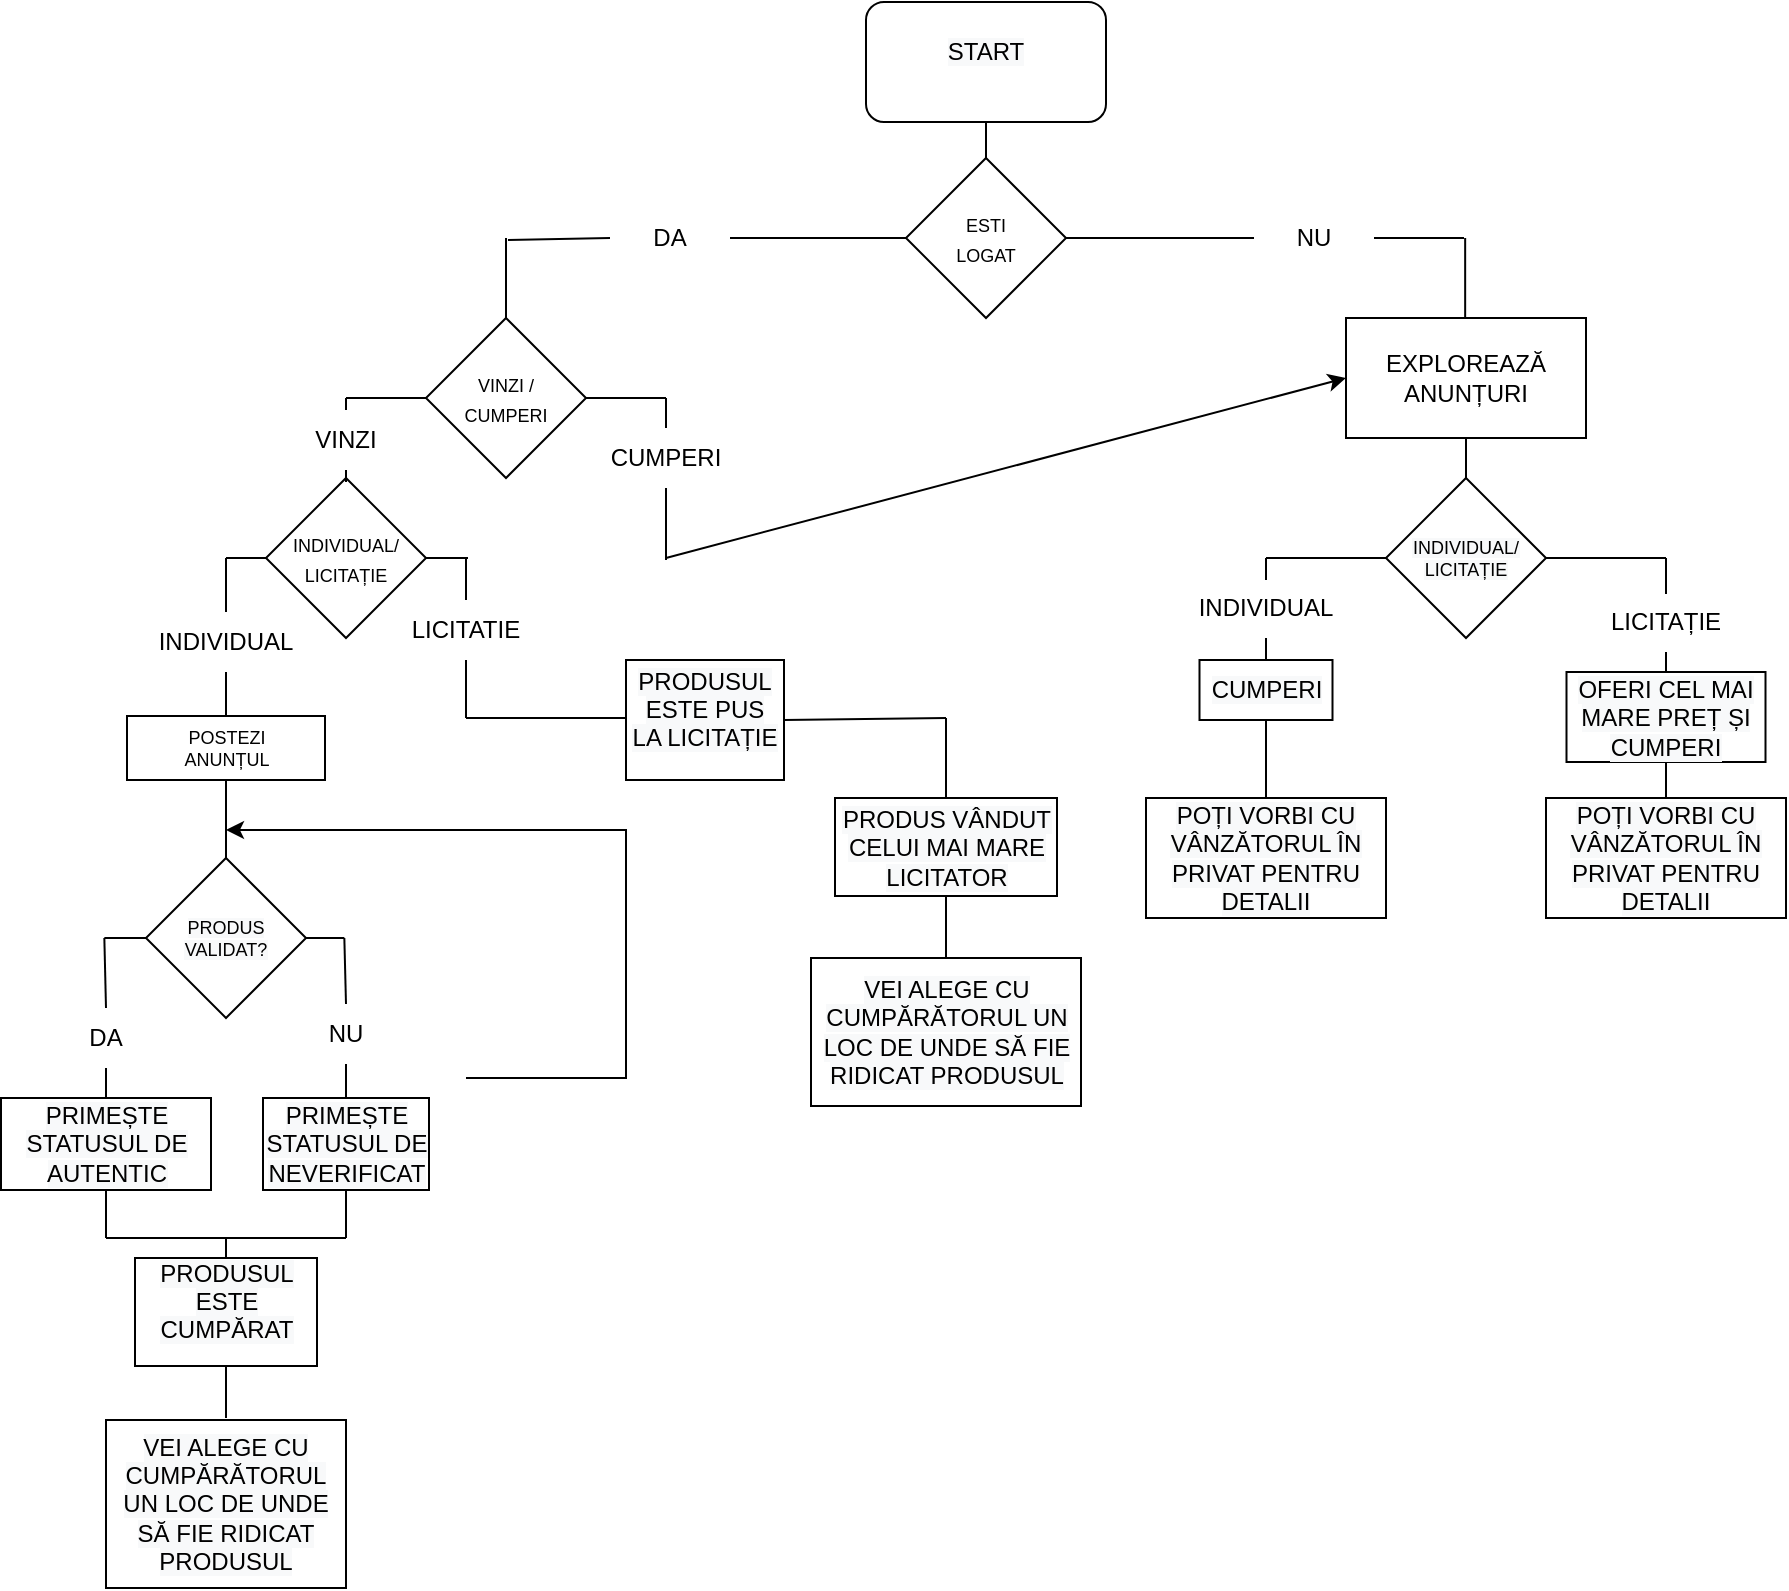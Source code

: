 <mxfile version="18.0.1" type="device"><diagram name="Page-1" id="74e2e168-ea6b-b213-b513-2b3c1d86103e"><mxGraphModel dx="1193" dy="684" grid="0" gridSize="10" guides="1" tooltips="1" connect="1" arrows="1" fold="1" page="1" pageScale="1" pageWidth="1100" pageHeight="850" background="none" math="0" shadow="0"><root><mxCell id="0"/><mxCell id="1" parent="0"/><mxCell id="nvIemPbBqearj9-zuSN4-2" value="" style="endArrow=none;html=1;rounded=0;entryX=0.5;entryY=1;entryDx=0;entryDy=0;" parent="1" edge="1"><mxGeometry width="50" height="50" relative="1" as="geometry"><mxPoint x="540" y="120" as="sourcePoint"/><mxPoint x="540" y="60" as="targetPoint"/></mxGeometry></mxCell><mxCell id="nvIemPbBqearj9-zuSN4-4" value="" style="endArrow=none;html=1;rounded=0;exitX=1;exitY=0.5;exitDx=0;exitDy=0;entryX=0;entryY=0.5;entryDx=0;entryDy=0;" parent="1" edge="1" target="nvIemPbBqearj9-zuSN4-7" source="nvIemPbBqearj9-zuSN4-6"><mxGeometry width="50" height="50" relative="1" as="geometry"><mxPoint x="413" y="119" as="sourcePoint"/><mxPoint x="674" y="120" as="targetPoint"/></mxGeometry></mxCell><mxCell id="nvIemPbBqearj9-zuSN4-5" value="" style="endArrow=none;html=1;rounded=0;" parent="1" edge="1"><mxGeometry width="50" height="50" relative="1" as="geometry"><mxPoint x="300" y="200" as="sourcePoint"/><mxPoint x="300" y="120" as="targetPoint"/></mxGeometry></mxCell><mxCell id="nvIemPbBqearj9-zuSN4-6" value="DA" style="text;html=1;strokeColor=none;fillColor=none;align=center;verticalAlign=middle;whiteSpace=wrap;rounded=0;" parent="1" vertex="1"><mxGeometry x="352" y="105" width="60" height="30" as="geometry"/></mxCell><mxCell id="nvIemPbBqearj9-zuSN4-7" value="NU" style="text;html=1;strokeColor=none;fillColor=none;align=center;verticalAlign=middle;whiteSpace=wrap;rounded=0;" parent="1" vertex="1"><mxGeometry x="674" y="105" width="60" height="30" as="geometry"/></mxCell><mxCell id="nvIemPbBqearj9-zuSN4-8" value="" style="endArrow=none;html=1;rounded=0;" parent="1" edge="1"><mxGeometry width="50" height="50" relative="1" as="geometry"><mxPoint x="779.58" y="160" as="sourcePoint"/><mxPoint x="779.58" y="120" as="targetPoint"/></mxGeometry></mxCell><mxCell id="nvIemPbBqearj9-zuSN4-10" value="EXPLOREAZĂ ANUNȚURI" style="rounded=0;whiteSpace=wrap;html=1;" parent="1" vertex="1"><mxGeometry x="720" y="160" width="120" height="60" as="geometry"/></mxCell><mxCell id="nvIemPbBqearj9-zuSN4-11" value="" style="endArrow=none;html=1;rounded=0;" parent="1" edge="1"><mxGeometry width="50" height="50" relative="1" as="geometry"><mxPoint x="220" y="200" as="sourcePoint"/><mxPoint x="380" y="200" as="targetPoint"/></mxGeometry></mxCell><mxCell id="nvIemPbBqearj9-zuSN4-14" value="" style="endArrow=none;html=1;rounded=0;startArrow=none;" parent="1" edge="1" source="nvIemPbBqearj9-zuSN4-17"><mxGeometry width="50" height="50" relative="1" as="geometry"><mxPoint x="220" y="280" as="sourcePoint"/><mxPoint x="220" y="200" as="targetPoint"/></mxGeometry></mxCell><mxCell id="nvIemPbBqearj9-zuSN4-15" value="" style="endArrow=none;html=1;rounded=0;exitX=0.5;exitY=0;exitDx=0;exitDy=0;" parent="1" edge="1" source="nvIemPbBqearj9-zuSN4-18"><mxGeometry width="50" height="50" relative="1" as="geometry"><mxPoint x="380" y="216" as="sourcePoint"/><mxPoint x="380" y="200" as="targetPoint"/></mxGeometry></mxCell><mxCell id="nvIemPbBqearj9-zuSN4-18" value="CUMPERI" style="text;html=1;strokeColor=none;fillColor=none;align=center;verticalAlign=middle;whiteSpace=wrap;rounded=0;" parent="1" vertex="1"><mxGeometry x="350" y="215" width="60" height="30" as="geometry"/></mxCell><mxCell id="nvIemPbBqearj9-zuSN4-22" value="" style="endArrow=classic;html=1;rounded=0;entryX=0;entryY=0.5;entryDx=0;entryDy=0;" parent="1" target="nvIemPbBqearj9-zuSN4-10" edge="1"><mxGeometry width="50" height="50" relative="1" as="geometry"><mxPoint x="380" y="280" as="sourcePoint"/><mxPoint x="570" y="280" as="targetPoint"/></mxGeometry></mxCell><mxCell id="6mFJDsJlj8G11Jt7fWZ3-4" value="" style="endArrow=none;html=1;rounded=0;" parent="1" edge="1"><mxGeometry width="50" height="50" relative="1" as="geometry"><mxPoint x="160" y="280" as="sourcePoint"/><mxPoint x="281" y="280" as="targetPoint"/></mxGeometry></mxCell><mxCell id="6mFJDsJlj8G11Jt7fWZ3-5" value="" style="endArrow=none;html=1;rounded=0;entryX=0.5;entryY=1;entryDx=0;entryDy=0;exitX=0.5;exitY=0;exitDx=0;exitDy=0;" parent="1" edge="1" target="6mFJDsJlj8G11Jt7fWZ3-7" source="4G8QmlDS4O5-XPUD7uBI-12"><mxGeometry width="50" height="50" relative="1" as="geometry"><mxPoint x="188" y="344" as="sourcePoint"/><mxPoint x="159" y="327" as="targetPoint"/></mxGeometry></mxCell><mxCell id="6mFJDsJlj8G11Jt7fWZ3-6" value="" style="endArrow=none;html=1;rounded=0;entryX=0.5;entryY=1;entryDx=0;entryDy=0;" parent="1" edge="1" target="6mFJDsJlj8G11Jt7fWZ3-8"><mxGeometry width="50" height="50" relative="1" as="geometry"><mxPoint x="280" y="360" as="sourcePoint"/><mxPoint x="279" y="342" as="targetPoint"/></mxGeometry></mxCell><mxCell id="6mFJDsJlj8G11Jt7fWZ3-7" value="INDIVIDUAL" style="text;html=1;strokeColor=none;fillColor=none;align=center;verticalAlign=middle;whiteSpace=wrap;rounded=0;" parent="1" vertex="1"><mxGeometry x="130" y="307" width="60" height="30" as="geometry"/></mxCell><mxCell id="6mFJDsJlj8G11Jt7fWZ3-8" value="LICITATIE" style="text;html=1;strokeColor=none;fillColor=none;align=center;verticalAlign=middle;whiteSpace=wrap;rounded=0;" parent="1" vertex="1"><mxGeometry x="250" y="301" width="60" height="30" as="geometry"/></mxCell><mxCell id="6mFJDsJlj8G11Jt7fWZ3-9" value="" style="endArrow=none;html=1;rounded=0;" parent="1" edge="1"><mxGeometry width="50" height="50" relative="1" as="geometry"><mxPoint x="99.17" y="470" as="sourcePoint"/><mxPoint x="219.17" y="470" as="targetPoint"/></mxGeometry></mxCell><mxCell id="6mFJDsJlj8G11Jt7fWZ3-10" value="" style="endArrow=none;html=1;rounded=0;exitX=0.5;exitY=0;exitDx=0;exitDy=0;" parent="1" edge="1" source="6mFJDsJlj8G11Jt7fWZ3-16"><mxGeometry width="50" height="50" relative="1" as="geometry"><mxPoint x="99" y="501" as="sourcePoint"/><mxPoint x="99.17" y="470" as="targetPoint"/></mxGeometry></mxCell><mxCell id="6mFJDsJlj8G11Jt7fWZ3-11" value="" style="endArrow=none;html=1;rounded=0;exitX=0.5;exitY=0;exitDx=0;exitDy=0;" parent="1" edge="1" source="6mFJDsJlj8G11Jt7fWZ3-17"><mxGeometry width="50" height="50" relative="1" as="geometry"><mxPoint x="309" y="438" as="sourcePoint"/><mxPoint x="219.17" y="470" as="targetPoint"/></mxGeometry></mxCell><mxCell id="6mFJDsJlj8G11Jt7fWZ3-13" value="" style="endArrow=none;html=1;rounded=0;exitX=0.5;exitY=0;exitDx=0;exitDy=0;" parent="1" target="4G8QmlDS4O5-XPUD7uBI-12" edge="1" source="4G8QmlDS4O5-XPUD7uBI-19"><mxGeometry width="50" height="50" relative="1" as="geometry"><mxPoint x="160" y="440" as="sourcePoint"/><mxPoint x="160" y="394" as="targetPoint"/></mxGeometry></mxCell><mxCell id="6mFJDsJlj8G11Jt7fWZ3-16" value="DA" style="text;html=1;strokeColor=none;fillColor=none;align=center;verticalAlign=middle;whiteSpace=wrap;rounded=0;" parent="1" vertex="1"><mxGeometry x="70" y="505" width="60" height="30" as="geometry"/></mxCell><mxCell id="6mFJDsJlj8G11Jt7fWZ3-17" value="NU" style="text;html=1;strokeColor=none;fillColor=none;align=center;verticalAlign=middle;whiteSpace=wrap;rounded=0;" parent="1" vertex="1"><mxGeometry x="190" y="503" width="60" height="30" as="geometry"/></mxCell><mxCell id="6mFJDsJlj8G11Jt7fWZ3-19" value="" style="endArrow=classic;html=1;rounded=0;" parent="1" edge="1"><mxGeometry width="50" height="50" relative="1" as="geometry"><mxPoint x="280" y="540" as="sourcePoint"/><mxPoint x="160" y="416" as="targetPoint"/><Array as="points"><mxPoint x="360" y="540"/><mxPoint x="360" y="416"/></Array></mxGeometry></mxCell><mxCell id="6mFJDsJlj8G11Jt7fWZ3-20" value="" style="endArrow=none;html=1;rounded=0;entryX=0.5;entryY=1;entryDx=0;entryDy=0;" parent="1" target="nvIemPbBqearj9-zuSN4-10" edge="1"><mxGeometry width="50" height="50" relative="1" as="geometry"><mxPoint x="780" y="280" as="sourcePoint"/><mxPoint x="560" y="330" as="targetPoint"/></mxGeometry></mxCell><mxCell id="6mFJDsJlj8G11Jt7fWZ3-26" value="" style="endArrow=none;html=1;rounded=0;exitX=1;exitY=0.5;exitDx=0;exitDy=0;" parent="1" source="4G8QmlDS4O5-XPUD7uBI-14" edge="1"><mxGeometry width="50" height="50" relative="1" as="geometry"><mxPoint x="468" y="398" as="sourcePoint"/><mxPoint x="520" y="360" as="targetPoint"/></mxGeometry></mxCell><mxCell id="6mFJDsJlj8G11Jt7fWZ3-28" value="" style="endArrow=none;html=1;rounded=0;" parent="1" edge="1"><mxGeometry width="50" height="50" relative="1" as="geometry"><mxPoint x="520" y="400" as="sourcePoint"/><mxPoint x="520" y="360" as="targetPoint"/></mxGeometry></mxCell><mxCell id="6mFJDsJlj8G11Jt7fWZ3-30" value="" style="endArrow=none;html=1;rounded=0;entryX=0;entryY=0.5;entryDx=0;entryDy=0;" parent="1" edge="1"><mxGeometry width="50" height="50" relative="1" as="geometry"><mxPoint x="280" y="360" as="sourcePoint"/><mxPoint x="360" y="360" as="targetPoint"/></mxGeometry></mxCell><mxCell id="6mFJDsJlj8G11Jt7fWZ3-31" value="" style="endArrow=none;html=1;rounded=0;" parent="1" edge="1"><mxGeometry width="50" height="50" relative="1" as="geometry"><mxPoint x="880" y="280" as="sourcePoint"/><mxPoint x="680" y="280" as="targetPoint"/></mxGeometry></mxCell><mxCell id="6mFJDsJlj8G11Jt7fWZ3-33" value="" style="endArrow=none;html=1;rounded=0;entryX=0.5;entryY=1;entryDx=0;entryDy=0;" parent="1" edge="1"><mxGeometry width="50" height="50" relative="1" as="geometry"><mxPoint x="680" y="400" as="sourcePoint"/><mxPoint x="680" y="361" as="targetPoint"/></mxGeometry></mxCell><mxCell id="6mFJDsJlj8G11Jt7fWZ3-37" value="INDIVIDUAL" style="text;html=1;strokeColor=none;fillColor=none;align=center;verticalAlign=middle;whiteSpace=wrap;rounded=0;" parent="1" vertex="1"><mxGeometry x="650" y="290" width="60" height="30" as="geometry"/></mxCell><mxCell id="6mFJDsJlj8G11Jt7fWZ3-38" value="" style="endArrow=none;html=1;rounded=0;" parent="1" edge="1"><mxGeometry width="50" height="50" relative="1" as="geometry"><mxPoint x="680" y="291" as="sourcePoint"/><mxPoint x="680" y="280" as="targetPoint"/></mxGeometry></mxCell><mxCell id="6mFJDsJlj8G11Jt7fWZ3-39" value="LICITAȚIE" style="text;html=1;strokeColor=none;fillColor=none;align=center;verticalAlign=middle;whiteSpace=wrap;rounded=0;" parent="1" vertex="1"><mxGeometry x="850" y="297" width="60" height="30" as="geometry"/></mxCell><mxCell id="6mFJDsJlj8G11Jt7fWZ3-41" value="" style="endArrow=none;html=1;rounded=0;entryX=0.5;entryY=1;entryDx=0;entryDy=0;" parent="1" target="4G8QmlDS4O5-XPUD7uBI-39" edge="1"><mxGeometry width="50" height="50" relative="1" as="geometry"><mxPoint x="880" y="400" as="sourcePoint"/><mxPoint x="880" y="383.5" as="targetPoint"/></mxGeometry></mxCell><mxCell id="6mFJDsJlj8G11Jt7fWZ3-42" value="" style="endArrow=none;html=1;rounded=0;" parent="1" edge="1"><mxGeometry width="50" height="50" relative="1" as="geometry"><mxPoint x="880" y="298" as="sourcePoint"/><mxPoint x="880" y="280" as="targetPoint"/></mxGeometry></mxCell><mxCell id="6mFJDsJlj8G11Jt7fWZ3-44" value="" style="endArrow=none;html=1;rounded=0;entryX=0.5;entryY=1;entryDx=0;entryDy=0;" parent="1" edge="1"><mxGeometry width="50" height="50" relative="1" as="geometry"><mxPoint x="520" y="480" as="sourcePoint"/><mxPoint x="520" y="440" as="targetPoint"/></mxGeometry></mxCell><mxCell id="6mFJDsJlj8G11Jt7fWZ3-48" value="" style="endArrow=none;html=1;rounded=0;" parent="1" edge="1"><mxGeometry width="50" height="50" relative="1" as="geometry"><mxPoint x="100" y="620" as="sourcePoint"/><mxPoint x="220" y="620" as="targetPoint"/></mxGeometry></mxCell><mxCell id="6mFJDsJlj8G11Jt7fWZ3-49" value="" style="endArrow=none;html=1;rounded=0;entryX=0.5;entryY=1;entryDx=0;entryDy=0;" parent="1" edge="1"><mxGeometry width="50" height="50" relative="1" as="geometry"><mxPoint x="100" y="620" as="sourcePoint"/><mxPoint x="100" y="590" as="targetPoint"/></mxGeometry></mxCell><mxCell id="6mFJDsJlj8G11Jt7fWZ3-50" value="" style="endArrow=none;html=1;rounded=0;entryX=0.5;entryY=1;entryDx=0;entryDy=0;" parent="1" target="4G8QmlDS4O5-XPUD7uBI-25" edge="1"><mxGeometry width="50" height="50" relative="1" as="geometry"><mxPoint x="220" y="620" as="sourcePoint"/><mxPoint x="220" y="605" as="targetPoint"/></mxGeometry></mxCell><mxCell id="6mFJDsJlj8G11Jt7fWZ3-51" value="" style="endArrow=none;html=1;rounded=0;exitX=0.5;exitY=0;exitDx=0;exitDy=0;entryX=0.5;entryY=1;entryDx=0;entryDy=0;" parent="1" edge="1" target="4G8QmlDS4O5-XPUD7uBI-26"><mxGeometry width="50" height="50" relative="1" as="geometry"><mxPoint x="160" y="710" as="sourcePoint"/><mxPoint x="160" y="670" as="targetPoint"/></mxGeometry></mxCell><mxCell id="6mFJDsJlj8G11Jt7fWZ3-52" value="" style="endArrow=none;html=1;rounded=0;" parent="1" edge="1"><mxGeometry width="50" height="50" relative="1" as="geometry"><mxPoint x="160" y="630" as="sourcePoint"/><mxPoint x="160" y="620" as="targetPoint"/></mxGeometry></mxCell><mxCell id="4G8QmlDS4O5-XPUD7uBI-1" value="&lt;font style=&quot;font-size: 9px;&quot;&gt;ESTI&lt;br&gt;LOGAT&lt;/font&gt;" style="rhombus;whiteSpace=wrap;html=1;" vertex="1" parent="1"><mxGeometry x="500" y="80" width="80" height="80" as="geometry"/></mxCell><mxCell id="4G8QmlDS4O5-XPUD7uBI-3" value="&lt;font style=&quot;font-size: 9px;&quot;&gt;VINZI /&lt;br&gt;CUMPERI&lt;/font&gt;" style="rhombus;whiteSpace=wrap;html=1;" vertex="1" parent="1"><mxGeometry x="260" y="160" width="80" height="80" as="geometry"/></mxCell><mxCell id="4G8QmlDS4O5-XPUD7uBI-4" value="&lt;font style=&quot;font-size: 9px;&quot;&gt;&lt;span style=&quot;&quot;&gt;INDIVIDUAL/&lt;/span&gt;&lt;br style=&quot;&quot;&gt;&lt;span style=&quot;&quot;&gt;LICITAȚIE&lt;/span&gt;&lt;/font&gt;" style="rhombus;whiteSpace=wrap;html=1;" vertex="1" parent="1"><mxGeometry x="180" y="240" width="80" height="80" as="geometry"/></mxCell><mxCell id="nvIemPbBqearj9-zuSN4-17" value="VINZI" style="text;html=1;strokeColor=none;fillColor=none;align=center;verticalAlign=middle;whiteSpace=wrap;rounded=0;" parent="1" vertex="1"><mxGeometry x="190" y="206" width="60" height="30" as="geometry"/></mxCell><mxCell id="4G8QmlDS4O5-XPUD7uBI-5" value="" style="endArrow=none;html=1;rounded=0;" edge="1" parent="1" target="nvIemPbBqearj9-zuSN4-17"><mxGeometry width="50" height="50" relative="1" as="geometry"><mxPoint x="220" y="242" as="sourcePoint"/><mxPoint x="220" y="200" as="targetPoint"/></mxGeometry></mxCell><mxCell id="4G8QmlDS4O5-XPUD7uBI-8" value="" style="endArrow=none;html=1;rounded=0;fontSize=9;entryX=0.5;entryY=1;entryDx=0;entryDy=0;" edge="1" parent="1" target="nvIemPbBqearj9-zuSN4-18"><mxGeometry width="50" height="50" relative="1" as="geometry"><mxPoint x="380" y="281" as="sourcePoint"/><mxPoint x="367" y="249" as="targetPoint"/></mxGeometry></mxCell><mxCell id="4G8QmlDS4O5-XPUD7uBI-12" value="POSTEZI&lt;br&gt;ANUNȚUL" style="rounded=0;whiteSpace=wrap;html=1;fontSize=9;" vertex="1" parent="1"><mxGeometry x="110.5" y="359" width="99" height="32" as="geometry"/></mxCell><mxCell id="4G8QmlDS4O5-XPUD7uBI-13" value="" style="endArrow=none;html=1;rounded=0;fontSize=9;exitX=0.5;exitY=0;exitDx=0;exitDy=0;" edge="1" parent="1" source="6mFJDsJlj8G11Jt7fWZ3-7"><mxGeometry width="50" height="50" relative="1" as="geometry"><mxPoint x="336" y="392" as="sourcePoint"/><mxPoint x="160" y="280" as="targetPoint"/></mxGeometry></mxCell><mxCell id="4G8QmlDS4O5-XPUD7uBI-14" value="&#10;&lt;span style=&quot;color: rgb(0, 0, 0); font-family: Helvetica; font-size: 12px; font-style: normal; font-variant-ligatures: normal; font-variant-caps: normal; font-weight: 400; letter-spacing: normal; orphans: 2; text-align: center; text-indent: 0px; text-transform: none; widows: 2; word-spacing: 0px; -webkit-text-stroke-width: 0px; background-color: rgb(248, 249, 250); text-decoration-thickness: initial; text-decoration-style: initial; text-decoration-color: initial; float: none; display: inline !important;&quot;&gt;PRODUSUL ESTE PUS LA LICITAȚIE&lt;/span&gt;&#10;&#10;" style="rounded=0;whiteSpace=wrap;html=1;fontSize=9;" vertex="1" parent="1"><mxGeometry x="360" y="331" width="79" height="60" as="geometry"/></mxCell><mxCell id="4G8QmlDS4O5-XPUD7uBI-16" value="" style="endArrow=none;html=1;rounded=0;fontSize=9;exitX=0.5;exitY=0;exitDx=0;exitDy=0;" edge="1" parent="1" source="6mFJDsJlj8G11Jt7fWZ3-8"><mxGeometry width="50" height="50" relative="1" as="geometry"><mxPoint x="301" y="348" as="sourcePoint"/><mxPoint x="280" y="280" as="targetPoint"/></mxGeometry></mxCell><mxCell id="4G8QmlDS4O5-XPUD7uBI-19" value="&lt;span style=&quot;color: rgb(0, 0, 0); font-family: Helvetica; font-size: 9px; font-style: normal; font-variant-ligatures: normal; font-variant-caps: normal; font-weight: 400; letter-spacing: normal; orphans: 2; text-align: center; text-indent: 0px; text-transform: none; widows: 2; word-spacing: 0px; -webkit-text-stroke-width: 0px; text-decoration-thickness: initial; text-decoration-style: initial; text-decoration-color: initial; background-color: rgb(248, 249, 250); float: none; display: inline !important;&quot;&gt;PRODUS&lt;br&gt;VALIDAT?&lt;/span&gt;" style="rhombus;whiteSpace=wrap;html=1;fontSize=9;" vertex="1" parent="1"><mxGeometry x="120" y="430" width="80" height="80" as="geometry"/></mxCell><mxCell id="4G8QmlDS4O5-XPUD7uBI-21" value="" style="endArrow=none;html=1;rounded=0;fontSize=9;entryX=0.5;entryY=1;entryDx=0;entryDy=0;exitX=0.5;exitY=0;exitDx=0;exitDy=0;" edge="1" parent="1" target="6mFJDsJlj8G11Jt7fWZ3-16"><mxGeometry width="50" height="50" relative="1" as="geometry"><mxPoint x="100" y="550" as="sourcePoint"/><mxPoint x="235" y="519" as="targetPoint"/></mxGeometry></mxCell><mxCell id="4G8QmlDS4O5-XPUD7uBI-23" value="&lt;span style=&quot;color: rgb(0, 0, 0); font-family: Helvetica; font-size: 12px; font-style: normal; font-variant-ligatures: normal; font-variant-caps: normal; font-weight: 400; letter-spacing: normal; orphans: 2; text-align: center; text-indent: 0px; text-transform: none; widows: 2; word-spacing: 0px; -webkit-text-stroke-width: 0px; background-color: rgb(248, 249, 250); text-decoration-thickness: initial; text-decoration-style: initial; text-decoration-color: initial; float: none; display: inline !important;&quot;&gt;PRIMEȘTE STATUSUL DE AUTENTIC&lt;/span&gt;&lt;br&gt;" style="rounded=0;whiteSpace=wrap;html=1;fontSize=9;" vertex="1" parent="1"><mxGeometry x="47.5" y="550" width="105" height="46" as="geometry"/></mxCell><mxCell id="4G8QmlDS4O5-XPUD7uBI-25" value="&lt;span style=&quot;color: rgb(0, 0, 0); font-family: Helvetica; font-size: 12px; font-style: normal; font-variant-ligatures: normal; font-variant-caps: normal; font-weight: 400; letter-spacing: normal; orphans: 2; text-align: center; text-indent: 0px; text-transform: none; widows: 2; word-spacing: 0px; -webkit-text-stroke-width: 0px; background-color: rgb(248, 249, 250); text-decoration-thickness: initial; text-decoration-style: initial; text-decoration-color: initial; float: none; display: inline !important;&quot;&gt;PRIMEȘTE STATUSUL DE NEVERIFICAT&lt;/span&gt;&lt;br&gt;" style="rounded=0;whiteSpace=wrap;html=1;fontSize=9;" vertex="1" parent="1"><mxGeometry x="178.5" y="550" width="83" height="46" as="geometry"/></mxCell><mxCell id="4G8QmlDS4O5-XPUD7uBI-26" value="&#10;&lt;span style=&quot;color: rgb(0, 0, 0); font-family: Helvetica; font-size: 12px; font-style: normal; font-variant-ligatures: normal; font-variant-caps: normal; font-weight: 400; letter-spacing: normal; orphans: 2; text-align: center; text-indent: 0px; text-transform: none; widows: 2; word-spacing: 0px; -webkit-text-stroke-width: 0px; background-color: rgb(248, 249, 250); text-decoration-thickness: initial; text-decoration-style: initial; text-decoration-color: initial; float: none; display: inline !important;&quot;&gt;PRODUSUL ESTE CUMPĂRAT&lt;/span&gt;&#10;&#10;" style="rounded=0;whiteSpace=wrap;html=1;fontSize=9;" vertex="1" parent="1"><mxGeometry x="114.5" y="630" width="91" height="54" as="geometry"/></mxCell><mxCell id="4G8QmlDS4O5-XPUD7uBI-28" value="&lt;span style=&quot;color: rgb(0, 0, 0); font-family: Helvetica; font-size: 12px; font-style: normal; font-variant-ligatures: normal; font-variant-caps: normal; font-weight: 400; letter-spacing: normal; orphans: 2; text-align: center; text-indent: 0px; text-transform: none; widows: 2; word-spacing: 0px; -webkit-text-stroke-width: 0px; background-color: rgb(248, 249, 250); text-decoration-thickness: initial; text-decoration-style: initial; text-decoration-color: initial; float: none; display: inline !important;&quot;&gt;VEI ALEGE CU CUMPĂRĂTORUL UN LOC DE UNDE SĂ FIE RIDICAT PRODUSUL&lt;/span&gt;&lt;br&gt;" style="rounded=0;whiteSpace=wrap;html=1;fontSize=9;" vertex="1" parent="1"><mxGeometry x="100" y="711" width="120" height="84" as="geometry"/></mxCell><mxCell id="4G8QmlDS4O5-XPUD7uBI-29" value="" style="endArrow=none;html=1;rounded=0;fontSize=9;entryX=0.5;entryY=1;entryDx=0;entryDy=0;exitX=0.5;exitY=0;exitDx=0;exitDy=0;" edge="1" parent="1" source="4G8QmlDS4O5-XPUD7uBI-25" target="6mFJDsJlj8G11Jt7fWZ3-17"><mxGeometry width="50" height="50" relative="1" as="geometry"><mxPoint x="332" y="493" as="sourcePoint"/><mxPoint x="382" y="443" as="targetPoint"/></mxGeometry></mxCell><mxCell id="4G8QmlDS4O5-XPUD7uBI-32" value="" style="endArrow=none;html=1;rounded=0;fontSize=9;entryX=0;entryY=0.5;entryDx=0;entryDy=0;" edge="1" parent="1" target="nvIemPbBqearj9-zuSN4-6"><mxGeometry width="50" height="50" relative="1" as="geometry"><mxPoint x="301" y="121" as="sourcePoint"/><mxPoint x="496" y="176" as="targetPoint"/></mxGeometry></mxCell><mxCell id="4G8QmlDS4O5-XPUD7uBI-33" value="" style="endArrow=none;html=1;rounded=0;fontSize=9;exitX=1;exitY=0.5;exitDx=0;exitDy=0;" edge="1" parent="1" source="nvIemPbBqearj9-zuSN4-7"><mxGeometry width="50" height="50" relative="1" as="geometry"><mxPoint x="690" y="217" as="sourcePoint"/><mxPoint x="779" y="120" as="targetPoint"/></mxGeometry></mxCell><mxCell id="4G8QmlDS4O5-XPUD7uBI-35" value="&lt;font style=&quot;font-size: 9px;&quot;&gt;&lt;span style=&quot;color: rgb(0, 0, 0); font-family: Helvetica; font-style: normal; font-variant-ligatures: normal; font-variant-caps: normal; font-weight: 400; letter-spacing: normal; orphans: 2; text-align: center; text-indent: 0px; text-transform: none; widows: 2; word-spacing: 0px; -webkit-text-stroke-width: 0px; background-color: rgb(248, 249, 250); text-decoration-thickness: initial; text-decoration-style: initial; text-decoration-color: initial; float: none; display: inline !important;&quot;&gt;INDIVIDUAL/&lt;/span&gt;&lt;br style=&quot;color: rgb(0, 0, 0); font-family: Helvetica; font-style: normal; font-variant-ligatures: normal; font-variant-caps: normal; font-weight: 400; letter-spacing: normal; orphans: 2; text-align: center; text-indent: 0px; text-transform: none; widows: 2; word-spacing: 0px; -webkit-text-stroke-width: 0px; background-color: rgb(248, 249, 250); text-decoration-thickness: initial; text-decoration-style: initial; text-decoration-color: initial;&quot;&gt;&lt;span style=&quot;color: rgb(0, 0, 0); font-family: Helvetica; font-style: normal; font-variant-ligatures: normal; font-variant-caps: normal; font-weight: 400; letter-spacing: normal; orphans: 2; text-align: center; text-indent: 0px; text-transform: none; widows: 2; word-spacing: 0px; -webkit-text-stroke-width: 0px; background-color: rgb(248, 249, 250); text-decoration-thickness: initial; text-decoration-style: initial; text-decoration-color: initial; float: none; display: inline !important;&quot;&gt;LICITAȚIE&lt;/span&gt;&lt;br&gt;&lt;/font&gt;" style="rhombus;whiteSpace=wrap;html=1;fontSize=9;" vertex="1" parent="1"><mxGeometry x="740" y="240" width="80" height="80" as="geometry"/></mxCell><mxCell id="4G8QmlDS4O5-XPUD7uBI-36" value="" style="endArrow=none;html=1;rounded=0;fontSize=9;entryX=0.5;entryY=1;entryDx=0;entryDy=0;exitX=0.5;exitY=0;exitDx=0;exitDy=0;" edge="1" parent="1" target="6mFJDsJlj8G11Jt7fWZ3-37"><mxGeometry width="50" height="50" relative="1" as="geometry"><mxPoint x="680" y="331" as="sourcePoint"/><mxPoint x="740" y="311" as="targetPoint"/></mxGeometry></mxCell><mxCell id="4G8QmlDS4O5-XPUD7uBI-37" value="" style="endArrow=none;html=1;rounded=0;fontSize=9;entryX=0.5;entryY=1;entryDx=0;entryDy=0;exitX=0.5;exitY=0;exitDx=0;exitDy=0;" edge="1" parent="1" target="6mFJDsJlj8G11Jt7fWZ3-39"><mxGeometry width="50" height="50" relative="1" as="geometry"><mxPoint x="880" y="338.5" as="sourcePoint"/><mxPoint x="798" y="311" as="targetPoint"/></mxGeometry></mxCell><mxCell id="4G8QmlDS4O5-XPUD7uBI-38" value="&lt;span style=&quot;color: rgb(0, 0, 0); font-family: Helvetica; font-size: 12px; font-style: normal; font-variant-ligatures: normal; font-variant-caps: normal; font-weight: 400; letter-spacing: normal; orphans: 2; text-align: center; text-indent: 0px; text-transform: none; widows: 2; word-spacing: 0px; -webkit-text-stroke-width: 0px; background-color: rgb(248, 249, 250); text-decoration-thickness: initial; text-decoration-style: initial; text-decoration-color: initial; float: none; display: inline !important;&quot;&gt;CUMPERI&lt;/span&gt;&lt;br&gt;" style="rounded=0;whiteSpace=wrap;html=1;fontSize=9;" vertex="1" parent="1"><mxGeometry x="646.75" y="331" width="66.5" height="30" as="geometry"/></mxCell><mxCell id="4G8QmlDS4O5-XPUD7uBI-39" value="&lt;span style=&quot;color: rgb(0, 0, 0); font-family: Helvetica; font-size: 12px; font-style: normal; font-variant-ligatures: normal; font-variant-caps: normal; font-weight: 400; letter-spacing: normal; orphans: 2; text-align: center; text-indent: 0px; text-transform: none; widows: 2; word-spacing: 0px; -webkit-text-stroke-width: 0px; background-color: rgb(248, 249, 250); text-decoration-thickness: initial; text-decoration-style: initial; text-decoration-color: initial; float: none; display: inline !important;&quot;&gt;OFERI CEL MAI MARE PREȚ ȘI CUMPERI&lt;/span&gt;&lt;br&gt;" style="rounded=0;whiteSpace=wrap;html=1;fontSize=9;" vertex="1" parent="1"><mxGeometry x="830.25" y="337" width="99.5" height="45" as="geometry"/></mxCell><mxCell id="4G8QmlDS4O5-XPUD7uBI-40" value="&lt;span style=&quot;color: rgb(0, 0, 0); font-family: Helvetica; font-size: 12px; font-style: normal; font-variant-ligatures: normal; font-variant-caps: normal; font-weight: 400; letter-spacing: normal; orphans: 2; text-align: center; text-indent: 0px; text-transform: none; widows: 2; word-spacing: 0px; -webkit-text-stroke-width: 0px; background-color: rgb(248, 249, 250); text-decoration-thickness: initial; text-decoration-style: initial; text-decoration-color: initial; float: none; display: inline !important;&quot;&gt;PRODUS VÂNDUT CELUI MAI MARE LICITATOR&lt;/span&gt;&lt;br&gt;" style="rounded=0;whiteSpace=wrap;html=1;fontSize=9;" vertex="1" parent="1"><mxGeometry x="464.5" y="400" width="111" height="49" as="geometry"/></mxCell><mxCell id="4G8QmlDS4O5-XPUD7uBI-41" value="&lt;span style=&quot;color: rgb(0, 0, 0); font-family: Helvetica; font-size: 12px; font-style: normal; font-variant-ligatures: normal; font-variant-caps: normal; font-weight: 400; letter-spacing: normal; orphans: 2; text-align: center; text-indent: 0px; text-transform: none; widows: 2; word-spacing: 0px; -webkit-text-stroke-width: 0px; background-color: rgb(248, 249, 250); text-decoration-thickness: initial; text-decoration-style: initial; text-decoration-color: initial; float: none; display: inline !important;&quot;&gt;VEI ALEGE CU CUMPĂRĂTORUL UN LOC DE UNDE SĂ FIE RIDICAT PRODUSUL&lt;/span&gt;&lt;br&gt;" style="rounded=0;whiteSpace=wrap;html=1;fontSize=9;" vertex="1" parent="1"><mxGeometry x="452.5" y="480" width="135" height="74" as="geometry"/></mxCell><mxCell id="4G8QmlDS4O5-XPUD7uBI-42" value="&lt;span style=&quot;color: rgb(0, 0, 0); font-family: Helvetica; font-size: 12px; font-style: normal; font-variant-ligatures: normal; font-variant-caps: normal; font-weight: 400; letter-spacing: normal; orphans: 2; text-align: center; text-indent: 0px; text-transform: none; widows: 2; word-spacing: 0px; -webkit-text-stroke-width: 0px; background-color: rgb(248, 249, 250); text-decoration-thickness: initial; text-decoration-style: initial; text-decoration-color: initial; float: none; display: inline !important;&quot;&gt;POȚI VORBI CU VÂNZĂTORUL ÎN PRIVAT PENTRU DETALII&lt;/span&gt;&lt;br&gt;" style="rounded=0;whiteSpace=wrap;html=1;fontSize=9;" vertex="1" parent="1"><mxGeometry x="620" y="400" width="120" height="60" as="geometry"/></mxCell><mxCell id="4G8QmlDS4O5-XPUD7uBI-43" value="&lt;span style=&quot;color: rgb(0, 0, 0); font-family: Helvetica; font-size: 12px; font-style: normal; font-variant-ligatures: normal; font-variant-caps: normal; font-weight: 400; letter-spacing: normal; orphans: 2; text-align: center; text-indent: 0px; text-transform: none; widows: 2; word-spacing: 0px; -webkit-text-stroke-width: 0px; background-color: rgb(248, 249, 250); text-decoration-thickness: initial; text-decoration-style: initial; text-decoration-color: initial; float: none; display: inline !important;&quot;&gt;POȚI VORBI CU VÂNZĂTORUL ÎN PRIVAT PENTRU DETALII&lt;/span&gt;&lt;br&gt;" style="rounded=0;whiteSpace=wrap;html=1;fontSize=9;" vertex="1" parent="1"><mxGeometry x="820" y="400" width="120" height="60" as="geometry"/></mxCell><mxCell id="4G8QmlDS4O5-XPUD7uBI-44" value="&#10;&lt;span style=&quot;color: rgb(0, 0, 0); font-family: Helvetica; font-size: 12px; font-style: normal; font-variant-ligatures: normal; font-variant-caps: normal; font-weight: 400; letter-spacing: normal; orphans: 2; text-align: center; text-indent: 0px; text-transform: none; widows: 2; word-spacing: 0px; -webkit-text-stroke-width: 0px; background-color: rgb(248, 249, 250); text-decoration-thickness: initial; text-decoration-style: initial; text-decoration-color: initial; float: none; display: inline !important;&quot;&gt;START&lt;/span&gt;&#10;&#10;" style="rounded=1;whiteSpace=wrap;html=1;fontSize=9;" vertex="1" parent="1"><mxGeometry x="480" y="2" width="120" height="60" as="geometry"/></mxCell></root></mxGraphModel></diagram></mxfile>